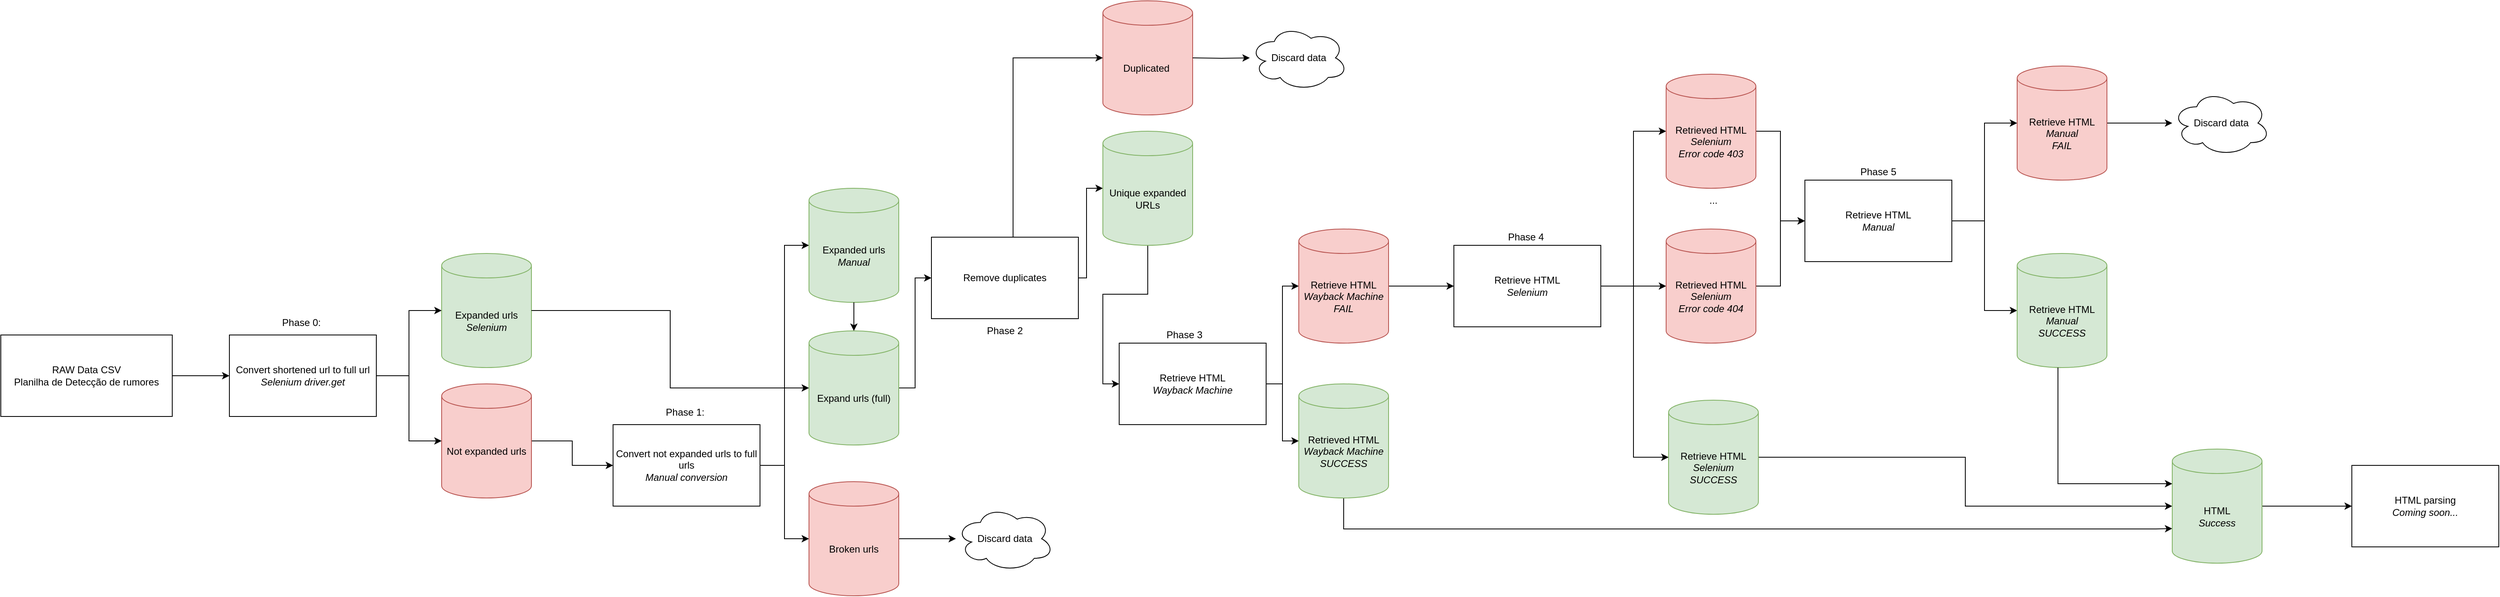 <mxfile version="26.0.16">
  <diagram name="Página-1" id="gv-Kt_P6Ao2RYGeJ9Ke8">
    <mxGraphModel grid="1" page="1" gridSize="10" guides="1" tooltips="1" connect="1" arrows="1" fold="1" pageScale="1" pageWidth="827" pageHeight="1169" math="0" shadow="0">
      <root>
        <mxCell id="0" />
        <mxCell id="1" parent="0" />
        <mxCell id="vstCIP27WvsamUFVyaQl-4" style="edgeStyle=orthogonalEdgeStyle;rounded=0;orthogonalLoop=1;jettySize=auto;html=1;entryX=0;entryY=0.5;entryDx=0;entryDy=0;" edge="1" parent="1" source="vstCIP27WvsamUFVyaQl-2" target="vstCIP27WvsamUFVyaQl-3">
          <mxGeometry relative="1" as="geometry" />
        </mxCell>
        <mxCell id="vstCIP27WvsamUFVyaQl-2" value="RAW Data CSV&lt;div&gt;Planilha de Detecção de rumores&lt;/div&gt;" style="rounded=0;whiteSpace=wrap;html=1;" vertex="1" parent="1">
          <mxGeometry y="190" width="210" height="100" as="geometry" />
        </mxCell>
        <mxCell id="vstCIP27WvsamUFVyaQl-3" value="Convert shortened url to full url&lt;div&gt;&lt;i&gt;Selenium driver.get&lt;/i&gt;&lt;/div&gt;" style="rounded=0;whiteSpace=wrap;html=1;" vertex="1" parent="1">
          <mxGeometry x="280" y="190" width="180" height="100" as="geometry" />
        </mxCell>
        <mxCell id="vstCIP27WvsamUFVyaQl-5" value="Phase 0:&amp;nbsp;" style="text;html=1;align=center;verticalAlign=middle;whiteSpace=wrap;rounded=0;" vertex="1" parent="1">
          <mxGeometry x="280" y="160" width="180" height="30" as="geometry" />
        </mxCell>
        <mxCell id="vstCIP27WvsamUFVyaQl-9" value="Expanded urls&lt;div&gt;&lt;i&gt;Selenium&lt;/i&gt;&lt;/div&gt;" style="shape=cylinder3;whiteSpace=wrap;html=1;boundedLbl=1;backgroundOutline=1;size=15;fillColor=#d5e8d4;strokeColor=#82b366;" vertex="1" parent="1">
          <mxGeometry x="540" y="90" width="110" height="140" as="geometry" />
        </mxCell>
        <mxCell id="vstCIP27WvsamUFVyaQl-16" style="edgeStyle=orthogonalEdgeStyle;rounded=0;orthogonalLoop=1;jettySize=auto;html=1;" edge="1" parent="1" source="vstCIP27WvsamUFVyaQl-11" target="vstCIP27WvsamUFVyaQl-14">
          <mxGeometry relative="1" as="geometry" />
        </mxCell>
        <mxCell id="vstCIP27WvsamUFVyaQl-11" value="Not expanded urls" style="shape=cylinder3;whiteSpace=wrap;html=1;boundedLbl=1;backgroundOutline=1;size=15;fillColor=#f8cecc;strokeColor=#b85450;" vertex="1" parent="1">
          <mxGeometry x="540" y="250" width="110" height="140" as="geometry" />
        </mxCell>
        <mxCell id="vstCIP27WvsamUFVyaQl-12" style="edgeStyle=orthogonalEdgeStyle;rounded=0;orthogonalLoop=1;jettySize=auto;html=1;entryX=0;entryY=0.5;entryDx=0;entryDy=0;entryPerimeter=0;" edge="1" parent="1" source="vstCIP27WvsamUFVyaQl-3" target="vstCIP27WvsamUFVyaQl-9">
          <mxGeometry relative="1" as="geometry" />
        </mxCell>
        <mxCell id="vstCIP27WvsamUFVyaQl-13" style="edgeStyle=orthogonalEdgeStyle;rounded=0;orthogonalLoop=1;jettySize=auto;html=1;entryX=0;entryY=0.5;entryDx=0;entryDy=0;entryPerimeter=0;" edge="1" parent="1" source="vstCIP27WvsamUFVyaQl-3" target="vstCIP27WvsamUFVyaQl-11">
          <mxGeometry relative="1" as="geometry" />
        </mxCell>
        <mxCell id="vstCIP27WvsamUFVyaQl-14" value="Convert not expanded urls to full urls&lt;div&gt;&lt;i&gt;Manual conversion&lt;/i&gt;&lt;/div&gt;" style="rounded=0;whiteSpace=wrap;html=1;" vertex="1" parent="1">
          <mxGeometry x="750" y="300" width="180" height="100" as="geometry" />
        </mxCell>
        <mxCell id="vstCIP27WvsamUFVyaQl-15" value="Phase 1:&amp;nbsp;" style="text;html=1;align=center;verticalAlign=middle;whiteSpace=wrap;rounded=0;" vertex="1" parent="1">
          <mxGeometry x="750" y="270" width="180" height="30" as="geometry" />
        </mxCell>
        <mxCell id="vstCIP27WvsamUFVyaQl-21" style="edgeStyle=orthogonalEdgeStyle;rounded=0;orthogonalLoop=1;jettySize=auto;html=1;" edge="1" parent="1" source="vstCIP27WvsamUFVyaQl-17" target="vstCIP27WvsamUFVyaQl-22">
          <mxGeometry relative="1" as="geometry">
            <mxPoint x="1200" y="180" as="targetPoint" />
          </mxGeometry>
        </mxCell>
        <mxCell id="vstCIP27WvsamUFVyaQl-17" value="Broken urls" style="shape=cylinder3;whiteSpace=wrap;html=1;boundedLbl=1;backgroundOutline=1;size=15;fillColor=#f8cecc;strokeColor=#b85450;" vertex="1" parent="1">
          <mxGeometry x="990" y="370" width="110" height="140" as="geometry" />
        </mxCell>
        <mxCell id="vstCIP27WvsamUFVyaQl-18" style="edgeStyle=orthogonalEdgeStyle;rounded=0;orthogonalLoop=1;jettySize=auto;html=1;entryX=0;entryY=0.5;entryDx=0;entryDy=0;entryPerimeter=0;" edge="1" parent="1" source="vstCIP27WvsamUFVyaQl-14" target="vstCIP27WvsamUFVyaQl-17">
          <mxGeometry relative="1" as="geometry" />
        </mxCell>
        <mxCell id="vstCIP27WvsamUFVyaQl-22" value="Discard data" style="ellipse;shape=cloud;whiteSpace=wrap;html=1;" vertex="1" parent="1">
          <mxGeometry x="1170" y="400" width="120" height="80" as="geometry" />
        </mxCell>
        <mxCell id="vstCIP27WvsamUFVyaQl-24" value="Expanded urls&lt;div&gt;&lt;i&gt;Manual&lt;/i&gt;&lt;/div&gt;" style="shape=cylinder3;whiteSpace=wrap;html=1;boundedLbl=1;backgroundOutline=1;size=15;fillColor=#d5e8d4;strokeColor=#82b366;" vertex="1" parent="1">
          <mxGeometry x="990" y="10" width="110" height="140" as="geometry" />
        </mxCell>
        <mxCell id="vstCIP27WvsamUFVyaQl-32" style="edgeStyle=orthogonalEdgeStyle;rounded=0;orthogonalLoop=1;jettySize=auto;html=1;entryX=0;entryY=0.5;entryDx=0;entryDy=0;" edge="1" parent="1" source="vstCIP27WvsamUFVyaQl-25" target="eLNyt1xwdHLnImCCSU0m-17">
          <mxGeometry relative="1" as="geometry" />
        </mxCell>
        <mxCell id="vstCIP27WvsamUFVyaQl-25" value="Expand urls (full)" style="shape=cylinder3;whiteSpace=wrap;html=1;boundedLbl=1;backgroundOutline=1;size=15;fillColor=#d5e8d4;strokeColor=#82b366;" vertex="1" parent="1">
          <mxGeometry x="990" y="185" width="110" height="140" as="geometry" />
        </mxCell>
        <mxCell id="vstCIP27WvsamUFVyaQl-26" style="edgeStyle=orthogonalEdgeStyle;rounded=0;orthogonalLoop=1;jettySize=auto;html=1;entryX=0.5;entryY=0;entryDx=0;entryDy=0;entryPerimeter=0;" edge="1" parent="1" source="vstCIP27WvsamUFVyaQl-24" target="vstCIP27WvsamUFVyaQl-25">
          <mxGeometry relative="1" as="geometry" />
        </mxCell>
        <mxCell id="vstCIP27WvsamUFVyaQl-27" style="edgeStyle=orthogonalEdgeStyle;rounded=0;orthogonalLoop=1;jettySize=auto;html=1;entryX=0;entryY=0.5;entryDx=0;entryDy=0;entryPerimeter=0;" edge="1" parent="1" source="vstCIP27WvsamUFVyaQl-9" target="vstCIP27WvsamUFVyaQl-25">
          <mxGeometry relative="1" as="geometry" />
        </mxCell>
        <mxCell id="vstCIP27WvsamUFVyaQl-28" style="edgeStyle=orthogonalEdgeStyle;rounded=0;orthogonalLoop=1;jettySize=auto;html=1;entryX=0;entryY=0.5;entryDx=0;entryDy=0;entryPerimeter=0;" edge="1" parent="1" source="vstCIP27WvsamUFVyaQl-14" target="vstCIP27WvsamUFVyaQl-24">
          <mxGeometry relative="1" as="geometry" />
        </mxCell>
        <mxCell id="vstCIP27WvsamUFVyaQl-36" style="edgeStyle=orthogonalEdgeStyle;rounded=0;orthogonalLoop=1;jettySize=auto;html=1;" edge="1" parent="1" source="vstCIP27WvsamUFVyaQl-29" target="vstCIP27WvsamUFVyaQl-35">
          <mxGeometry relative="1" as="geometry" />
        </mxCell>
        <mxCell id="vstCIP27WvsamUFVyaQl-37" style="edgeStyle=orthogonalEdgeStyle;rounded=0;orthogonalLoop=1;jettySize=auto;html=1;" edge="1" parent="1" source="vstCIP27WvsamUFVyaQl-29" target="vstCIP27WvsamUFVyaQl-34">
          <mxGeometry relative="1" as="geometry" />
        </mxCell>
        <mxCell id="vstCIP27WvsamUFVyaQl-29" value="Retrieve HTML&lt;div&gt;&lt;i&gt;Wayback Machine&lt;/i&gt;&lt;/div&gt;" style="rounded=0;whiteSpace=wrap;html=1;" vertex="1" parent="1">
          <mxGeometry x="1370" y="200" width="180" height="100" as="geometry" />
        </mxCell>
        <mxCell id="vstCIP27WvsamUFVyaQl-31" value="Phase 3" style="text;html=1;align=center;verticalAlign=middle;whiteSpace=wrap;rounded=0;" vertex="1" parent="1">
          <mxGeometry x="1360" y="180" width="180" height="20" as="geometry" />
        </mxCell>
        <mxCell id="vstCIP27WvsamUFVyaQl-40" style="edgeStyle=orthogonalEdgeStyle;rounded=0;orthogonalLoop=1;jettySize=auto;html=1;" edge="1" parent="1" source="vstCIP27WvsamUFVyaQl-34" target="vstCIP27WvsamUFVyaQl-39">
          <mxGeometry relative="1" as="geometry" />
        </mxCell>
        <mxCell id="vstCIP27WvsamUFVyaQl-34" value="Retrieve HTML&lt;div&gt;&lt;i&gt;Wayback Machine&lt;/i&gt;&lt;/div&gt;&lt;div&gt;&lt;i&gt;FAIL&lt;/i&gt;&lt;/div&gt;" style="shape=cylinder3;whiteSpace=wrap;html=1;boundedLbl=1;backgroundOutline=1;size=15;fillColor=#f8cecc;strokeColor=#b85450;" vertex="1" parent="1">
          <mxGeometry x="1590" y="60" width="110" height="140" as="geometry" />
        </mxCell>
        <mxCell id="eLNyt1xwdHLnImCCSU0m-13" style="edgeStyle=orthogonalEdgeStyle;rounded=0;orthogonalLoop=1;jettySize=auto;html=1;entryX=0;entryY=0;entryDx=0;entryDy=97.5;entryPerimeter=0;" edge="1" parent="1" source="vstCIP27WvsamUFVyaQl-35" target="eLNyt1xwdHLnImCCSU0m-12">
          <mxGeometry relative="1" as="geometry">
            <Array as="points">
              <mxPoint x="1645" y="428" />
              <mxPoint x="2640" y="428" />
            </Array>
          </mxGeometry>
        </mxCell>
        <mxCell id="vstCIP27WvsamUFVyaQl-35" value="Retrieved HTML&lt;div&gt;&lt;i&gt;Wayback Machine&lt;/i&gt;&lt;/div&gt;&lt;div&gt;&lt;i&gt;SUCCESS&lt;/i&gt;&lt;/div&gt;" style="shape=cylinder3;whiteSpace=wrap;html=1;boundedLbl=1;backgroundOutline=1;size=15;fillColor=#d5e8d4;strokeColor=#82b366;" vertex="1" parent="1">
          <mxGeometry x="1590" y="250" width="110" height="140" as="geometry" />
        </mxCell>
        <mxCell id="vstCIP27WvsamUFVyaQl-48" style="edgeStyle=orthogonalEdgeStyle;rounded=0;orthogonalLoop=1;jettySize=auto;html=1;" edge="1" parent="1" source="vstCIP27WvsamUFVyaQl-39" target="vstCIP27WvsamUFVyaQl-43">
          <mxGeometry relative="1" as="geometry" />
        </mxCell>
        <mxCell id="vstCIP27WvsamUFVyaQl-39" value="Retrieve HTML&lt;div&gt;&lt;i&gt;Selenium&lt;/i&gt;&lt;/div&gt;" style="rounded=0;whiteSpace=wrap;html=1;" vertex="1" parent="1">
          <mxGeometry x="1780" y="80" width="180" height="100" as="geometry" />
        </mxCell>
        <mxCell id="vstCIP27WvsamUFVyaQl-50" style="edgeStyle=orthogonalEdgeStyle;rounded=0;orthogonalLoop=1;jettySize=auto;html=1;" edge="1" parent="1" source="vstCIP27WvsamUFVyaQl-41" target="vstCIP27WvsamUFVyaQl-49">
          <mxGeometry relative="1" as="geometry" />
        </mxCell>
        <mxCell id="vstCIP27WvsamUFVyaQl-41" value="Retrieved HTML&lt;div&gt;&lt;i&gt;Selenium&lt;/i&gt;&lt;br&gt;&lt;div&gt;&lt;i&gt;Error code 403&lt;/i&gt;&lt;/div&gt;&lt;/div&gt;" style="shape=cylinder3;whiteSpace=wrap;html=1;boundedLbl=1;backgroundOutline=1;size=15;fillColor=#f8cecc;strokeColor=#b85450;" vertex="1" parent="1">
          <mxGeometry x="2040" y="-130" width="110" height="140" as="geometry" />
        </mxCell>
        <mxCell id="vstCIP27WvsamUFVyaQl-51" style="edgeStyle=orthogonalEdgeStyle;rounded=0;orthogonalLoop=1;jettySize=auto;html=1;" edge="1" parent="1" source="vstCIP27WvsamUFVyaQl-43" target="vstCIP27WvsamUFVyaQl-49">
          <mxGeometry relative="1" as="geometry" />
        </mxCell>
        <mxCell id="vstCIP27WvsamUFVyaQl-43" value="Retrieved HTML&lt;div&gt;&lt;i&gt;Selenium&lt;/i&gt;&lt;br&gt;&lt;div&gt;&lt;i&gt;Error code 404&lt;/i&gt;&lt;/div&gt;&lt;/div&gt;" style="shape=cylinder3;whiteSpace=wrap;html=1;boundedLbl=1;backgroundOutline=1;size=15;fillColor=#f8cecc;strokeColor=#b85450;" vertex="1" parent="1">
          <mxGeometry x="2040" y="60" width="110" height="140" as="geometry" />
        </mxCell>
        <mxCell id="vstCIP27WvsamUFVyaQl-44" value="..." style="text;html=1;align=center;verticalAlign=middle;whiteSpace=wrap;rounded=0;" vertex="1" parent="1">
          <mxGeometry x="2068" y="10" width="60" height="30" as="geometry" />
        </mxCell>
        <mxCell id="vstCIP27WvsamUFVyaQl-45" value="Phase 4&amp;nbsp;" style="text;html=1;align=center;verticalAlign=middle;whiteSpace=wrap;rounded=0;" vertex="1" parent="1">
          <mxGeometry x="1780" y="60" width="180" height="20" as="geometry" />
        </mxCell>
        <mxCell id="vstCIP27WvsamUFVyaQl-47" style="edgeStyle=orthogonalEdgeStyle;rounded=0;orthogonalLoop=1;jettySize=auto;html=1;entryX=0;entryY=0.5;entryDx=0;entryDy=0;entryPerimeter=0;" edge="1" parent="1" source="vstCIP27WvsamUFVyaQl-39" target="vstCIP27WvsamUFVyaQl-41">
          <mxGeometry relative="1" as="geometry" />
        </mxCell>
        <mxCell id="eLNyt1xwdHLnImCCSU0m-6" style="edgeStyle=orthogonalEdgeStyle;rounded=0;orthogonalLoop=1;jettySize=auto;html=1;" edge="1" parent="1" source="vstCIP27WvsamUFVyaQl-49" target="eLNyt1xwdHLnImCCSU0m-5">
          <mxGeometry relative="1" as="geometry" />
        </mxCell>
        <mxCell id="vstCIP27WvsamUFVyaQl-49" value="Retrieve HTML&lt;div&gt;&lt;i&gt;Manual&lt;/i&gt;&lt;/div&gt;" style="rounded=0;whiteSpace=wrap;html=1;" vertex="1" parent="1">
          <mxGeometry x="2210" width="180" height="100" as="geometry" />
        </mxCell>
        <mxCell id="eLNyt1xwdHLnImCCSU0m-4" style="edgeStyle=orthogonalEdgeStyle;rounded=0;orthogonalLoop=1;jettySize=auto;html=1;" edge="1" parent="1" source="eLNyt1xwdHLnImCCSU0m-1" target="eLNyt1xwdHLnImCCSU0m-3">
          <mxGeometry relative="1" as="geometry" />
        </mxCell>
        <mxCell id="eLNyt1xwdHLnImCCSU0m-1" value="Retrieve HTML&lt;div&gt;&lt;i&gt;Manual&lt;/i&gt;&lt;/div&gt;&lt;div&gt;&lt;i&gt;FAIL&lt;/i&gt;&lt;/div&gt;" style="shape=cylinder3;whiteSpace=wrap;html=1;boundedLbl=1;backgroundOutline=1;size=15;fillColor=#f8cecc;strokeColor=#b85450;" vertex="1" parent="1">
          <mxGeometry x="2470" y="-140" width="110" height="140" as="geometry" />
        </mxCell>
        <mxCell id="eLNyt1xwdHLnImCCSU0m-2" style="edgeStyle=orthogonalEdgeStyle;rounded=0;orthogonalLoop=1;jettySize=auto;html=1;entryX=0;entryY=0.5;entryDx=0;entryDy=0;entryPerimeter=0;" edge="1" parent="1" source="vstCIP27WvsamUFVyaQl-49" target="eLNyt1xwdHLnImCCSU0m-1">
          <mxGeometry relative="1" as="geometry" />
        </mxCell>
        <mxCell id="eLNyt1xwdHLnImCCSU0m-3" value="Discard data" style="ellipse;shape=cloud;whiteSpace=wrap;html=1;" vertex="1" parent="1">
          <mxGeometry x="2660" y="-110" width="120" height="80" as="geometry" />
        </mxCell>
        <mxCell id="eLNyt1xwdHLnImCCSU0m-5" value="Retrieve HTML&lt;div&gt;&lt;i&gt;Manual&lt;/i&gt;&lt;/div&gt;&lt;div&gt;&lt;i&gt;SUCCESS&lt;/i&gt;&lt;/div&gt;" style="shape=cylinder3;whiteSpace=wrap;html=1;boundedLbl=1;backgroundOutline=1;size=15;fillColor=#d5e8d4;strokeColor=#82b366;" vertex="1" parent="1">
          <mxGeometry x="2470" y="90" width="110" height="140" as="geometry" />
        </mxCell>
        <mxCell id="eLNyt1xwdHLnImCCSU0m-14" style="edgeStyle=orthogonalEdgeStyle;rounded=0;orthogonalLoop=1;jettySize=auto;html=1;" edge="1" parent="1" source="eLNyt1xwdHLnImCCSU0m-7" target="eLNyt1xwdHLnImCCSU0m-12">
          <mxGeometry relative="1" as="geometry" />
        </mxCell>
        <mxCell id="eLNyt1xwdHLnImCCSU0m-7" value="Retrieve HTML&lt;div&gt;&lt;i&gt;Selenium&lt;/i&gt;&lt;/div&gt;&lt;div&gt;&lt;i&gt;SUCCESS&lt;/i&gt;&lt;/div&gt;" style="shape=cylinder3;whiteSpace=wrap;html=1;boundedLbl=1;backgroundOutline=1;size=15;fillColor=#d5e8d4;strokeColor=#82b366;" vertex="1" parent="1">
          <mxGeometry x="2043" y="270" width="110" height="140" as="geometry" />
        </mxCell>
        <mxCell id="eLNyt1xwdHLnImCCSU0m-8" style="edgeStyle=orthogonalEdgeStyle;rounded=0;orthogonalLoop=1;jettySize=auto;html=1;entryX=0;entryY=0.5;entryDx=0;entryDy=0;entryPerimeter=0;" edge="1" parent="1" source="vstCIP27WvsamUFVyaQl-39" target="eLNyt1xwdHLnImCCSU0m-7">
          <mxGeometry relative="1" as="geometry">
            <Array as="points">
              <mxPoint x="2000" y="130" />
              <mxPoint x="2000" y="340" />
            </Array>
          </mxGeometry>
        </mxCell>
        <mxCell id="eLNyt1xwdHLnImCCSU0m-10" value="Phase 5" style="text;html=1;align=center;verticalAlign=middle;whiteSpace=wrap;rounded=0;" vertex="1" parent="1">
          <mxGeometry x="2210" y="-20" width="180" height="20" as="geometry" />
        </mxCell>
        <mxCell id="eLNyt1xwdHLnImCCSU0m-26" style="edgeStyle=orthogonalEdgeStyle;rounded=0;orthogonalLoop=1;jettySize=auto;html=1;" edge="1" parent="1" source="eLNyt1xwdHLnImCCSU0m-12">
          <mxGeometry relative="1" as="geometry">
            <mxPoint x="2880" y="400" as="targetPoint" />
          </mxGeometry>
        </mxCell>
        <mxCell id="eLNyt1xwdHLnImCCSU0m-12" value="HTML&lt;div&gt;&lt;i&gt;Success&lt;/i&gt;&lt;/div&gt;" style="shape=cylinder3;whiteSpace=wrap;html=1;boundedLbl=1;backgroundOutline=1;size=15;fillColor=#d5e8d4;strokeColor=#82b366;" vertex="1" parent="1">
          <mxGeometry x="2660" y="330" width="110" height="140" as="geometry" />
        </mxCell>
        <mxCell id="eLNyt1xwdHLnImCCSU0m-15" style="edgeStyle=orthogonalEdgeStyle;rounded=0;orthogonalLoop=1;jettySize=auto;html=1;entryX=0;entryY=0;entryDx=0;entryDy=42.5;entryPerimeter=0;" edge="1" parent="1" source="eLNyt1xwdHLnImCCSU0m-5" target="eLNyt1xwdHLnImCCSU0m-12">
          <mxGeometry relative="1" as="geometry">
            <Array as="points">
              <mxPoint x="2520" y="373" />
            </Array>
          </mxGeometry>
        </mxCell>
        <mxCell id="eLNyt1xwdHLnImCCSU0m-22" style="edgeStyle=orthogonalEdgeStyle;rounded=0;orthogonalLoop=1;jettySize=auto;html=1;" edge="1" parent="1" source="eLNyt1xwdHLnImCCSU0m-17" target="eLNyt1xwdHLnImCCSU0m-20">
          <mxGeometry relative="1" as="geometry">
            <Array as="points">
              <mxPoint x="1330" y="120" />
              <mxPoint x="1330" y="10" />
            </Array>
          </mxGeometry>
        </mxCell>
        <mxCell id="eLNyt1xwdHLnImCCSU0m-17" value="Remove duplicates" style="rounded=0;whiteSpace=wrap;html=1;" vertex="1" parent="1">
          <mxGeometry x="1140" y="70" width="180" height="100" as="geometry" />
        </mxCell>
        <mxCell id="eLNyt1xwdHLnImCCSU0m-18" value="Phase 2" style="text;html=1;align=center;verticalAlign=middle;whiteSpace=wrap;rounded=0;" vertex="1" parent="1">
          <mxGeometry x="1140" y="170" width="180" height="30" as="geometry" />
        </mxCell>
        <mxCell id="eLNyt1xwdHLnImCCSU0m-19" value="Duplicated&amp;nbsp;" style="shape=cylinder3;whiteSpace=wrap;html=1;boundedLbl=1;backgroundOutline=1;size=15;fillColor=#f8cecc;strokeColor=#b85450;" vertex="1" parent="1">
          <mxGeometry x="1350" y="-220" width="110" height="140" as="geometry" />
        </mxCell>
        <mxCell id="eLNyt1xwdHLnImCCSU0m-23" style="edgeStyle=orthogonalEdgeStyle;rounded=0;orthogonalLoop=1;jettySize=auto;html=1;entryX=0;entryY=0.5;entryDx=0;entryDy=0;" edge="1" parent="1" source="eLNyt1xwdHLnImCCSU0m-20" target="vstCIP27WvsamUFVyaQl-29">
          <mxGeometry relative="1" as="geometry" />
        </mxCell>
        <mxCell id="eLNyt1xwdHLnImCCSU0m-20" value="Unique expanded URLs" style="shape=cylinder3;whiteSpace=wrap;html=1;boundedLbl=1;backgroundOutline=1;size=15;fillColor=#d5e8d4;strokeColor=#82b366;" vertex="1" parent="1">
          <mxGeometry x="1350" y="-60" width="110" height="140" as="geometry" />
        </mxCell>
        <mxCell id="eLNyt1xwdHLnImCCSU0m-21" style="edgeStyle=orthogonalEdgeStyle;rounded=0;orthogonalLoop=1;jettySize=auto;html=1;entryX=0;entryY=0.5;entryDx=0;entryDy=0;entryPerimeter=0;" edge="1" parent="1" source="eLNyt1xwdHLnImCCSU0m-17" target="eLNyt1xwdHLnImCCSU0m-19">
          <mxGeometry relative="1" as="geometry">
            <Array as="points">
              <mxPoint x="1240" y="-150" />
            </Array>
          </mxGeometry>
        </mxCell>
        <mxCell id="eLNyt1xwdHLnImCCSU0m-24" style="edgeStyle=orthogonalEdgeStyle;rounded=0;orthogonalLoop=1;jettySize=auto;html=1;" edge="1" parent="1" target="eLNyt1xwdHLnImCCSU0m-25">
          <mxGeometry relative="1" as="geometry">
            <mxPoint x="1560" y="-410" as="targetPoint" />
            <mxPoint x="1460" y="-150" as="sourcePoint" />
          </mxGeometry>
        </mxCell>
        <mxCell id="eLNyt1xwdHLnImCCSU0m-25" value="Discard data" style="ellipse;shape=cloud;whiteSpace=wrap;html=1;" vertex="1" parent="1">
          <mxGeometry x="1530" y="-190" width="120" height="80" as="geometry" />
        </mxCell>
        <mxCell id="eLNyt1xwdHLnImCCSU0m-27" value="HTML parsing&lt;div&gt;&lt;i&gt;Coming soon...&lt;/i&gt;&lt;/div&gt;" style="rounded=0;whiteSpace=wrap;html=1;" vertex="1" parent="1">
          <mxGeometry x="2880" y="350" width="180" height="100" as="geometry" />
        </mxCell>
      </root>
    </mxGraphModel>
  </diagram>
</mxfile>
